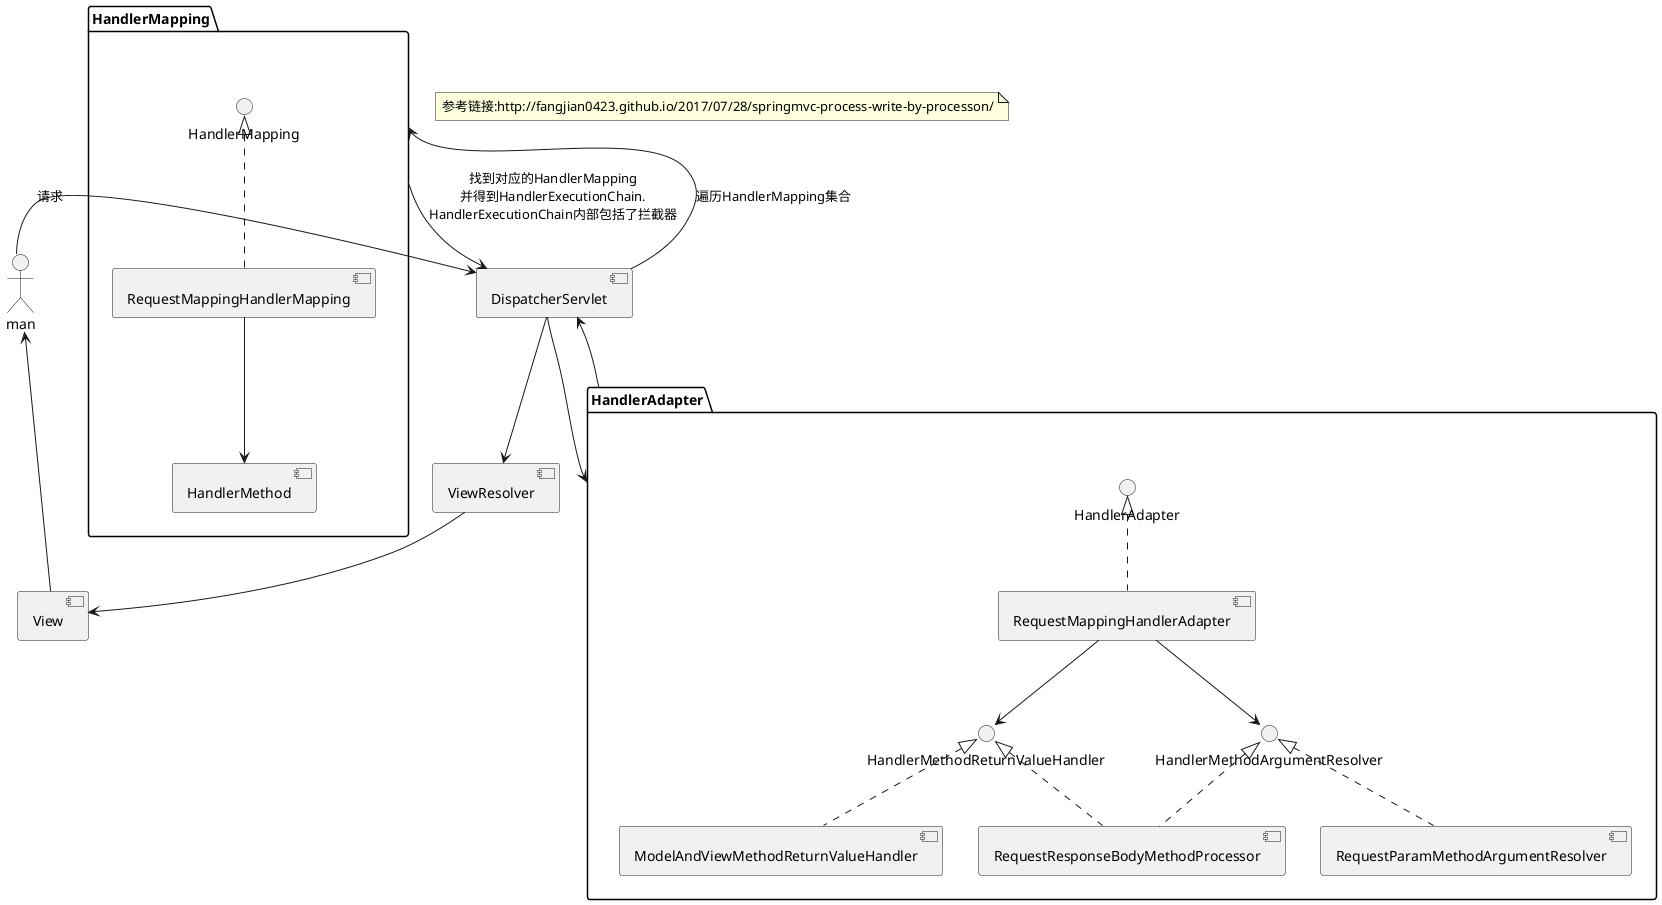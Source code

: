@startuml

note "参考链接:http://fangjian0423.github.io/2017/07/28/springmvc-process-write-by-processon/" as n1

[DispatcherServlet] as dis
actor man

package "HandlerMapping"{
() "HandlerMapping" as hmap
[RequestMappingHandlerMapping] as rmhm
[HandlerMethod] as hmd
rmhm .u.|>hmap
rmhm-d->hmd
}

package "HandlerAdapter"{
() "HandlerAdapter" as hand
[RequestMappingHandlerAdapter] as rmha
() "HandlerMethodArgumentResolver" as hmar
() "HandlerMethodReturnValueHandler" as hmrvh
[RequestParamMethodArgumentResolver] as rpmar
[RequestResponseBodyMethodProcessor] as rrbmp
[ModelAndViewMethodReturnValueHandler] as mavmrvh
rmha .u.|>hand
rmha -d->hmar
rmha -d->hmrvh
rpmar .u.|> hmar
rrbmp .u.|> hmar
rrbmp .u.|> hmrvh
mavmrvh .u.|> hmrvh
}

man-r->dis:请求
dis-d->[ViewResolver]
[ViewResolver]-d->[View]
[View]-l->man

dis-u->HandlerMapping:遍历HandlerMapping集合
HandlerMapping-d->dis:找到对应的HandlerMapping\n并得到HandlerExecutionChain.\nHandlerExecutionChain内部包括了拦截器
dis-d->HandlerAdapter
HandlerAdapter-u->dis
@enduml
